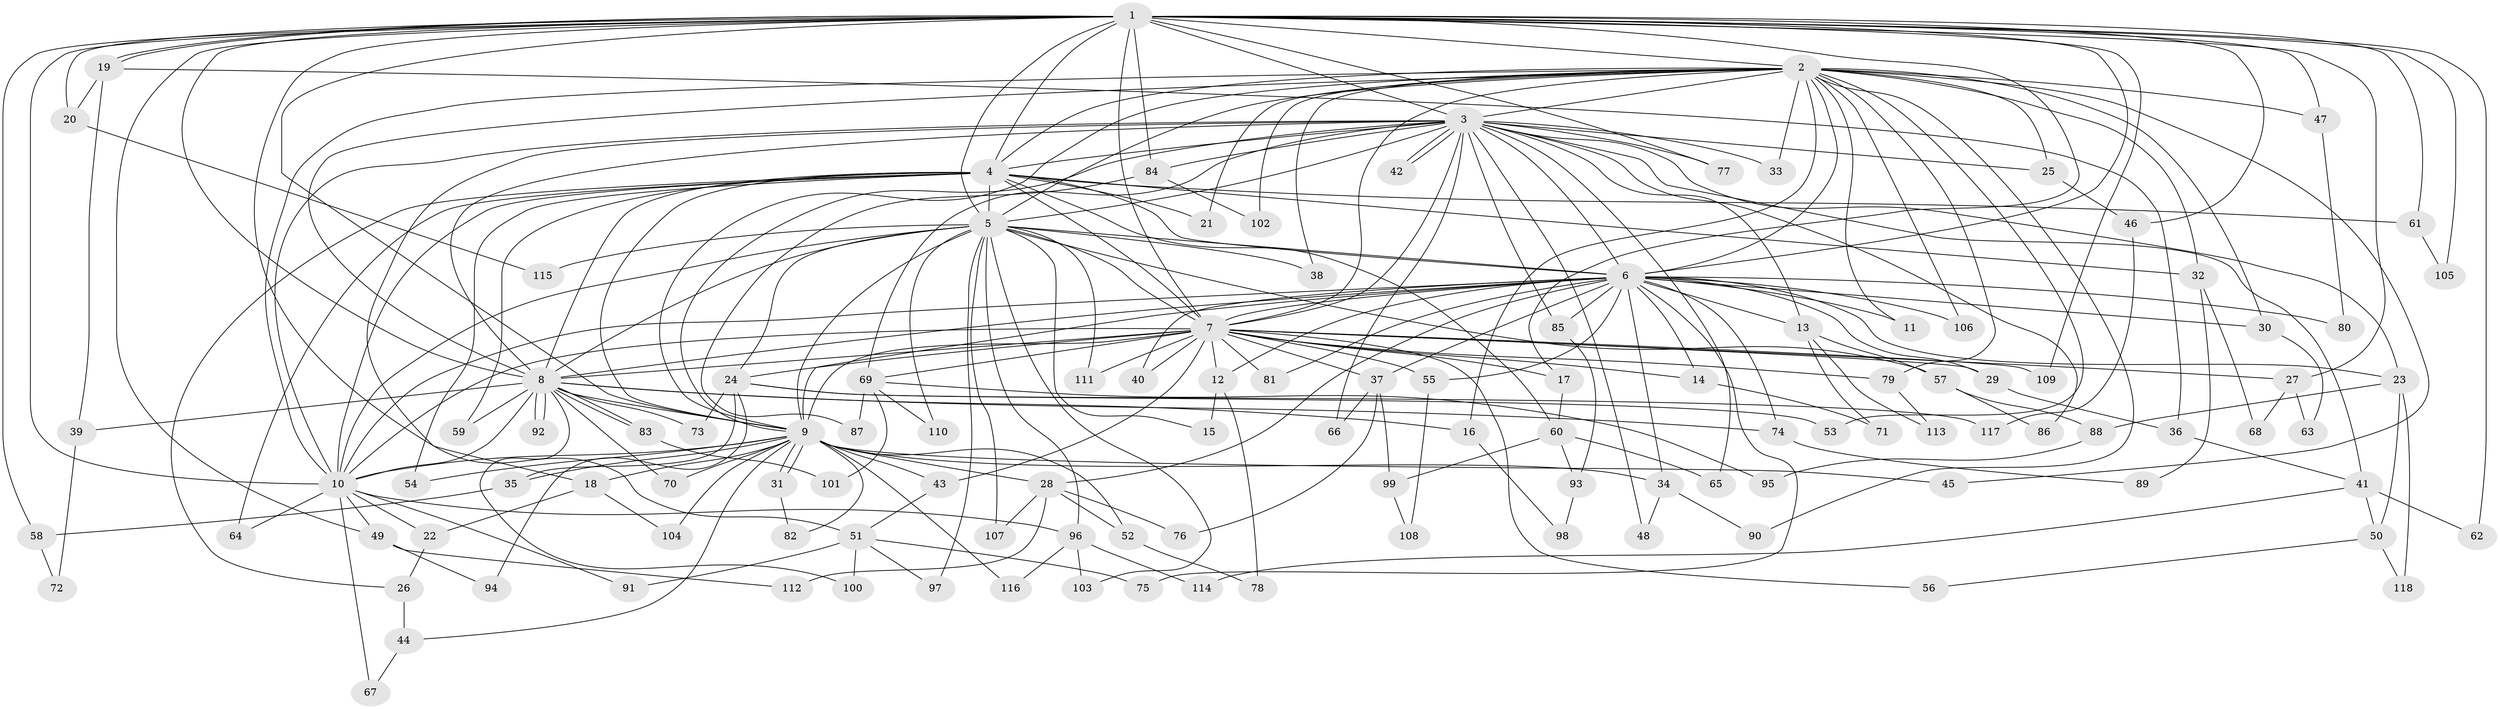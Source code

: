 // coarse degree distribution, {24: 0.022727272727272728, 22: 0.011363636363636364, 27: 0.022727272727272728, 16: 0.022727272727272728, 20: 0.022727272727272728, 21: 0.011363636363636364, 2: 0.4772727272727273, 4: 0.13636363636363635, 5: 0.056818181818181816, 3: 0.1590909090909091, 7: 0.011363636363636364, 6: 0.03409090909090909, 1: 0.011363636363636364}
// Generated by graph-tools (version 1.1) at 2025/23/03/03/25 07:23:47]
// undirected, 118 vertices, 261 edges
graph export_dot {
graph [start="1"]
  node [color=gray90,style=filled];
  1;
  2;
  3;
  4;
  5;
  6;
  7;
  8;
  9;
  10;
  11;
  12;
  13;
  14;
  15;
  16;
  17;
  18;
  19;
  20;
  21;
  22;
  23;
  24;
  25;
  26;
  27;
  28;
  29;
  30;
  31;
  32;
  33;
  34;
  35;
  36;
  37;
  38;
  39;
  40;
  41;
  42;
  43;
  44;
  45;
  46;
  47;
  48;
  49;
  50;
  51;
  52;
  53;
  54;
  55;
  56;
  57;
  58;
  59;
  60;
  61;
  62;
  63;
  64;
  65;
  66;
  67;
  68;
  69;
  70;
  71;
  72;
  73;
  74;
  75;
  76;
  77;
  78;
  79;
  80;
  81;
  82;
  83;
  84;
  85;
  86;
  87;
  88;
  89;
  90;
  91;
  92;
  93;
  94;
  95;
  96;
  97;
  98;
  99;
  100;
  101;
  102;
  103;
  104;
  105;
  106;
  107;
  108;
  109;
  110;
  111;
  112;
  113;
  114;
  115;
  116;
  117;
  118;
  1 -- 2;
  1 -- 3;
  1 -- 4;
  1 -- 5;
  1 -- 6;
  1 -- 7;
  1 -- 8;
  1 -- 9;
  1 -- 10;
  1 -- 17;
  1 -- 19;
  1 -- 19;
  1 -- 20;
  1 -- 27;
  1 -- 46;
  1 -- 47;
  1 -- 49;
  1 -- 51;
  1 -- 58;
  1 -- 61;
  1 -- 62;
  1 -- 77;
  1 -- 84;
  1 -- 105;
  1 -- 109;
  2 -- 3;
  2 -- 4;
  2 -- 5;
  2 -- 6;
  2 -- 7;
  2 -- 8;
  2 -- 9;
  2 -- 10;
  2 -- 11;
  2 -- 16;
  2 -- 21;
  2 -- 25;
  2 -- 30;
  2 -- 32;
  2 -- 33;
  2 -- 38;
  2 -- 45;
  2 -- 47;
  2 -- 53;
  2 -- 79;
  2 -- 90;
  2 -- 102;
  2 -- 106;
  3 -- 4;
  3 -- 5;
  3 -- 6;
  3 -- 7;
  3 -- 8;
  3 -- 9;
  3 -- 10;
  3 -- 13;
  3 -- 18;
  3 -- 23;
  3 -- 25;
  3 -- 33;
  3 -- 41;
  3 -- 42;
  3 -- 42;
  3 -- 48;
  3 -- 65;
  3 -- 66;
  3 -- 69;
  3 -- 77;
  3 -- 84;
  3 -- 85;
  3 -- 86;
  4 -- 5;
  4 -- 6;
  4 -- 7;
  4 -- 8;
  4 -- 9;
  4 -- 10;
  4 -- 21;
  4 -- 26;
  4 -- 32;
  4 -- 54;
  4 -- 59;
  4 -- 60;
  4 -- 61;
  4 -- 64;
  5 -- 6;
  5 -- 7;
  5 -- 8;
  5 -- 9;
  5 -- 10;
  5 -- 15;
  5 -- 24;
  5 -- 38;
  5 -- 57;
  5 -- 96;
  5 -- 97;
  5 -- 103;
  5 -- 107;
  5 -- 110;
  5 -- 111;
  5 -- 115;
  6 -- 7;
  6 -- 8;
  6 -- 9;
  6 -- 10;
  6 -- 11;
  6 -- 12;
  6 -- 13;
  6 -- 14;
  6 -- 23;
  6 -- 28;
  6 -- 29;
  6 -- 30;
  6 -- 34;
  6 -- 37;
  6 -- 40;
  6 -- 55;
  6 -- 74;
  6 -- 75;
  6 -- 80;
  6 -- 81;
  6 -- 85;
  6 -- 106;
  7 -- 8;
  7 -- 9;
  7 -- 10;
  7 -- 12;
  7 -- 14;
  7 -- 17;
  7 -- 24;
  7 -- 27;
  7 -- 29;
  7 -- 37;
  7 -- 40;
  7 -- 43;
  7 -- 55;
  7 -- 56;
  7 -- 69;
  7 -- 79;
  7 -- 81;
  7 -- 109;
  7 -- 111;
  8 -- 9;
  8 -- 10;
  8 -- 16;
  8 -- 39;
  8 -- 59;
  8 -- 70;
  8 -- 73;
  8 -- 74;
  8 -- 83;
  8 -- 83;
  8 -- 92;
  8 -- 92;
  8 -- 100;
  9 -- 10;
  9 -- 18;
  9 -- 28;
  9 -- 31;
  9 -- 31;
  9 -- 34;
  9 -- 35;
  9 -- 43;
  9 -- 44;
  9 -- 45;
  9 -- 52;
  9 -- 54;
  9 -- 70;
  9 -- 82;
  9 -- 104;
  9 -- 116;
  10 -- 22;
  10 -- 49;
  10 -- 64;
  10 -- 67;
  10 -- 91;
  10 -- 96;
  12 -- 15;
  12 -- 78;
  13 -- 57;
  13 -- 71;
  13 -- 113;
  14 -- 71;
  16 -- 98;
  17 -- 60;
  18 -- 22;
  18 -- 104;
  19 -- 20;
  19 -- 36;
  19 -- 39;
  20 -- 115;
  22 -- 26;
  23 -- 50;
  23 -- 88;
  23 -- 118;
  24 -- 35;
  24 -- 53;
  24 -- 73;
  24 -- 94;
  24 -- 117;
  25 -- 46;
  26 -- 44;
  27 -- 63;
  27 -- 68;
  28 -- 52;
  28 -- 76;
  28 -- 107;
  28 -- 112;
  29 -- 36;
  30 -- 63;
  31 -- 82;
  32 -- 68;
  32 -- 89;
  34 -- 48;
  34 -- 90;
  35 -- 58;
  36 -- 41;
  37 -- 66;
  37 -- 76;
  37 -- 99;
  39 -- 72;
  41 -- 50;
  41 -- 62;
  41 -- 114;
  43 -- 51;
  44 -- 67;
  46 -- 117;
  47 -- 80;
  49 -- 94;
  49 -- 112;
  50 -- 56;
  50 -- 118;
  51 -- 75;
  51 -- 91;
  51 -- 97;
  51 -- 100;
  52 -- 78;
  55 -- 108;
  57 -- 86;
  57 -- 88;
  58 -- 72;
  60 -- 65;
  60 -- 93;
  60 -- 99;
  61 -- 105;
  69 -- 87;
  69 -- 95;
  69 -- 101;
  69 -- 110;
  74 -- 89;
  79 -- 113;
  83 -- 101;
  84 -- 87;
  84 -- 102;
  85 -- 93;
  88 -- 95;
  93 -- 98;
  96 -- 103;
  96 -- 114;
  96 -- 116;
  99 -- 108;
}
